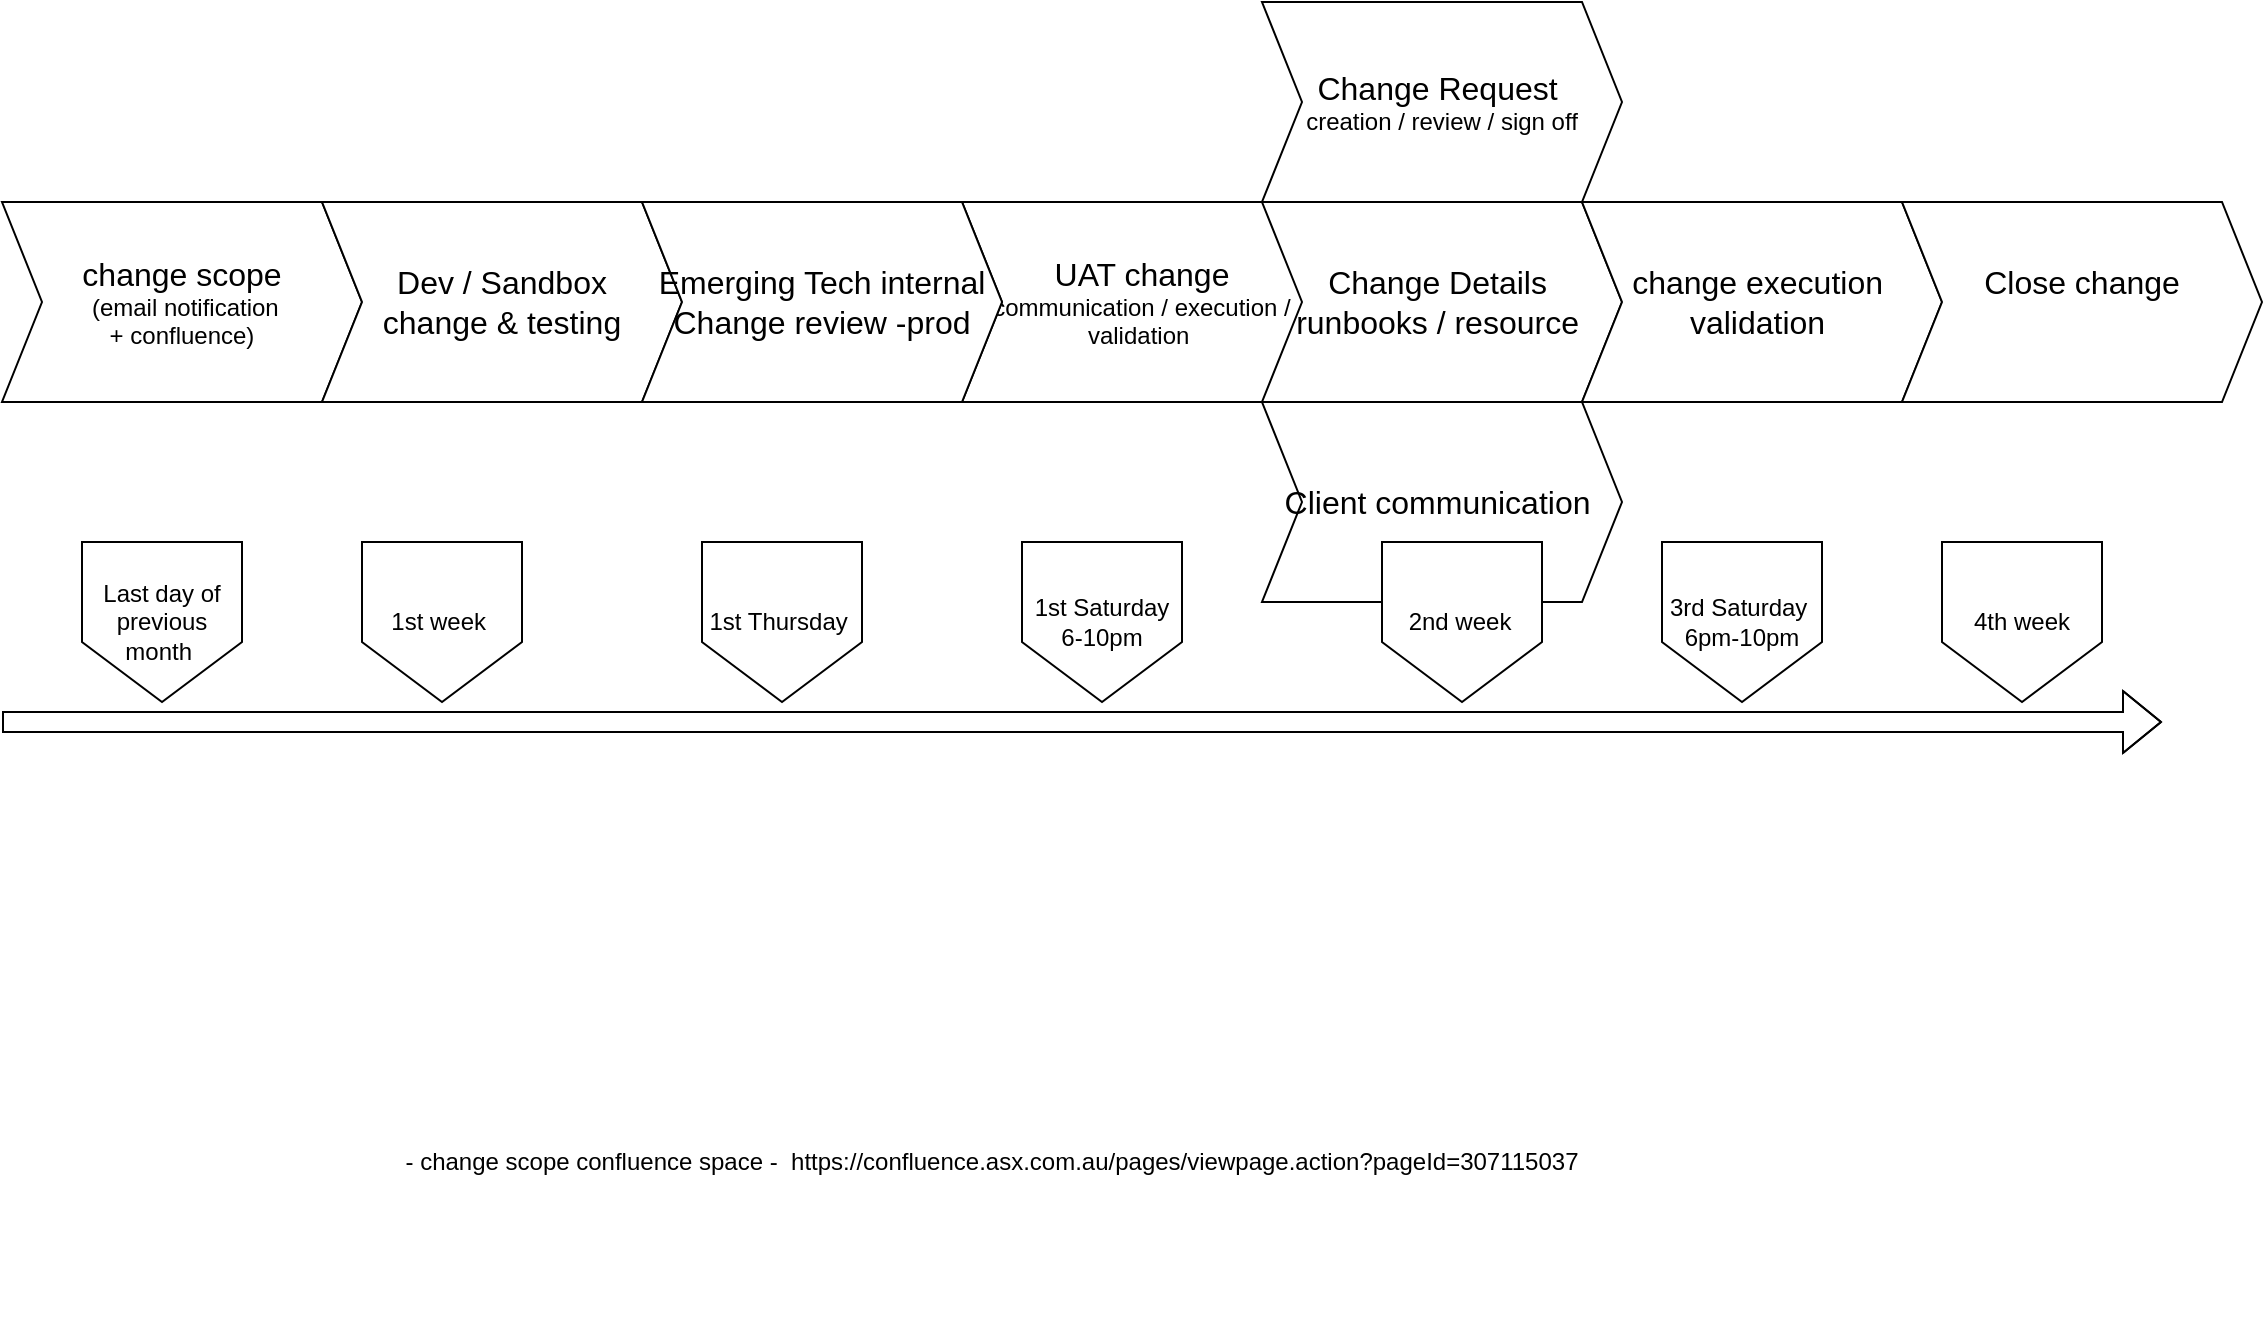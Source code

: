 <mxfile version="22.0.8" type="github">
  <diagram name="Page-1" id="FbC8swXIy_oEBKriSHkB">
    <mxGraphModel dx="1877" dy="542" grid="1" gridSize="10" guides="1" tooltips="1" connect="1" arrows="1" fold="1" page="1" pageScale="1" pageWidth="827" pageHeight="1169" math="0" shadow="0">
      <root>
        <mxCell id="0" />
        <mxCell id="1" parent="0" />
        <mxCell id="oGL73V1aoYLtVQccRy2J-2" value="&lt;font style=&quot;font-size: 16px;&quot;&gt;change scope&lt;/font&gt;&lt;br&gt;&amp;nbsp;(email notification &lt;br&gt;+ confluence)" style="shape=step;perimeter=stepPerimeter;whiteSpace=wrap;html=1;fixedSize=1;" parent="1" vertex="1">
          <mxGeometry x="-730" y="130" width="180" height="100" as="geometry" />
        </mxCell>
        <mxCell id="oGL73V1aoYLtVQccRy2J-7" value="- change scope confluence space -&amp;nbsp; https://confluence.asx.com.au/pages/viewpage.action?pageId=307115037" style="text;strokeColor=none;align=center;fillColor=none;html=1;verticalAlign=middle;whiteSpace=wrap;rounded=0;" parent="1" vertex="1">
          <mxGeometry x="-540" y="530" width="610" height="160" as="geometry" />
        </mxCell>
        <mxCell id="oGL73V1aoYLtVQccRy2J-8" value="&lt;span style=&quot;font-size: 16px;&quot;&gt;Dev / Sandbox &lt;br&gt;change &amp;amp; testing&lt;/span&gt;" style="shape=step;perimeter=stepPerimeter;whiteSpace=wrap;html=1;fixedSize=1;" parent="1" vertex="1">
          <mxGeometry x="-570" y="130" width="180" height="100" as="geometry" />
        </mxCell>
        <mxCell id="oGL73V1aoYLtVQccRy2J-9" value="&lt;font style=&quot;font-size: 16px;&quot;&gt;UAT change &lt;/font&gt;&lt;br&gt;communication / execution / validation&amp;nbsp;" style="shape=step;perimeter=stepPerimeter;whiteSpace=wrap;html=1;fixedSize=1;" parent="1" vertex="1">
          <mxGeometry x="-250" y="130" width="180" height="100" as="geometry" />
        </mxCell>
        <mxCell id="oGL73V1aoYLtVQccRy2J-12" value="&lt;font style=&quot;font-size: 16px;&quot;&gt;Change Request&amp;nbsp;&lt;/font&gt;&lt;br&gt;&amp;nbsp;creation / review / sign off&amp;nbsp;" style="shape=step;perimeter=stepPerimeter;whiteSpace=wrap;html=1;fixedSize=1;" parent="1" vertex="1">
          <mxGeometry x="-100" y="30" width="180" height="100" as="geometry" />
        </mxCell>
        <mxCell id="oGL73V1aoYLtVQccRy2J-13" value="&lt;span style=&quot;font-size: 16px;&quot;&gt;Emerging Tech internal Change review -prod&lt;/span&gt;" style="shape=step;perimeter=stepPerimeter;whiteSpace=wrap;html=1;fixedSize=1;" parent="1" vertex="1">
          <mxGeometry x="-410" y="130" width="180" height="100" as="geometry" />
        </mxCell>
        <mxCell id="oGL73V1aoYLtVQccRy2J-14" value="&lt;span style=&quot;font-size: 16px;&quot;&gt;Change Details&amp;nbsp;&lt;br&gt;runbooks / resource&amp;nbsp;&lt;br&gt;&lt;/span&gt;" style="shape=step;perimeter=stepPerimeter;whiteSpace=wrap;html=1;fixedSize=1;" parent="1" vertex="1">
          <mxGeometry x="-100" y="130" width="180" height="100" as="geometry" />
        </mxCell>
        <mxCell id="oGL73V1aoYLtVQccRy2J-15" value="&lt;span style=&quot;font-size: 16px;&quot;&gt;Client communication&amp;nbsp;&lt;br&gt;&lt;/span&gt;" style="shape=step;perimeter=stepPerimeter;whiteSpace=wrap;html=1;fixedSize=1;" parent="1" vertex="1">
          <mxGeometry x="-100" y="230" width="180" height="100" as="geometry" />
        </mxCell>
        <mxCell id="oGL73V1aoYLtVQccRy2J-16" value="&lt;span style=&quot;font-size: 16px;&quot;&gt;change execution&amp;nbsp;&lt;br&gt;validation&amp;nbsp;&lt;br&gt;&lt;/span&gt;" style="shape=step;perimeter=stepPerimeter;whiteSpace=wrap;html=1;fixedSize=1;" parent="1" vertex="1">
          <mxGeometry x="60" y="130" width="180" height="100" as="geometry" />
        </mxCell>
        <mxCell id="oGL73V1aoYLtVQccRy2J-17" value="&lt;span style=&quot;font-size: 16px;&quot;&gt;Close change&lt;br&gt;&amp;nbsp;&lt;br&gt;&lt;/span&gt;" style="shape=step;perimeter=stepPerimeter;whiteSpace=wrap;html=1;fixedSize=1;" parent="1" vertex="1">
          <mxGeometry x="220" y="130" width="180" height="100" as="geometry" />
        </mxCell>
        <mxCell id="Ew1GcM3pDw3L42-EXIif-3" value="" style="shape=flexArrow;endArrow=classic;html=1;rounded=0;" edge="1" parent="1">
          <mxGeometry width="50" height="50" relative="1" as="geometry">
            <mxPoint x="-730" y="390.04" as="sourcePoint" />
            <mxPoint x="350" y="390" as="targetPoint" />
            <Array as="points">
              <mxPoint x="230" y="390" />
            </Array>
          </mxGeometry>
        </mxCell>
        <mxCell id="Ew1GcM3pDw3L42-EXIif-4" value="Last day of previous month&amp;nbsp;" style="shape=offPageConnector;whiteSpace=wrap;html=1;" vertex="1" parent="1">
          <mxGeometry x="-690" y="300" width="80" height="80" as="geometry" />
        </mxCell>
        <mxCell id="Ew1GcM3pDw3L42-EXIif-6" value="1st week&amp;nbsp;" style="shape=offPageConnector;whiteSpace=wrap;html=1;" vertex="1" parent="1">
          <mxGeometry x="-550" y="300" width="80" height="80" as="geometry" />
        </mxCell>
        <mxCell id="Ew1GcM3pDw3L42-EXIif-7" value="1st Saturday 6-10pm" style="shape=offPageConnector;whiteSpace=wrap;html=1;" vertex="1" parent="1">
          <mxGeometry x="-220" y="300" width="80" height="80" as="geometry" />
        </mxCell>
        <mxCell id="Ew1GcM3pDw3L42-EXIif-8" value="1st Thursday&amp;nbsp;" style="shape=offPageConnector;whiteSpace=wrap;html=1;" vertex="1" parent="1">
          <mxGeometry x="-380" y="300" width="80" height="80" as="geometry" />
        </mxCell>
        <mxCell id="Ew1GcM3pDw3L42-EXIif-9" value="2nd week&lt;span style=&quot;white-space: pre;&quot;&gt;&#x9;&lt;/span&gt;" style="shape=offPageConnector;whiteSpace=wrap;html=1;" vertex="1" parent="1">
          <mxGeometry x="-40" y="300" width="80" height="80" as="geometry" />
        </mxCell>
        <mxCell id="Ew1GcM3pDw3L42-EXIif-10" value="3rd Saturday&amp;nbsp;&lt;br&gt;6pm-10pm" style="shape=offPageConnector;whiteSpace=wrap;html=1;" vertex="1" parent="1">
          <mxGeometry x="100" y="300" width="80" height="80" as="geometry" />
        </mxCell>
        <mxCell id="Ew1GcM3pDw3L42-EXIif-11" value="4th week" style="shape=offPageConnector;whiteSpace=wrap;html=1;" vertex="1" parent="1">
          <mxGeometry x="240" y="300" width="80" height="80" as="geometry" />
        </mxCell>
      </root>
    </mxGraphModel>
  </diagram>
</mxfile>
